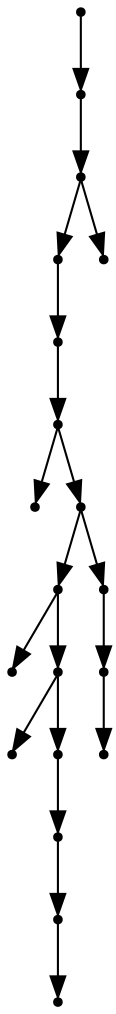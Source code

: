 digraph {
  19 [shape=point];
  18 [shape=point];
  17 [shape=point];
  15 [shape=point];
  14 [shape=point];
  13 [shape=point];
  0 [shape=point];
  12 [shape=point];
  8 [shape=point];
  1 [shape=point];
  7 [shape=point];
  2 [shape=point];
  6 [shape=point];
  5 [shape=point];
  4 [shape=point];
  3 [shape=point];
  11 [shape=point];
  10 [shape=point];
  9 [shape=point];
  16 [shape=point];
19 -> 18;
18 -> 17;
17 -> 15;
15 -> 14;
14 -> 13;
13 -> 0;
13 -> 12;
12 -> 8;
8 -> 1;
8 -> 7;
7 -> 2;
7 -> 6;
6 -> 5;
5 -> 4;
4 -> 3;
12 -> 11;
11 -> 10;
10 -> 9;
17 -> 16;
}
